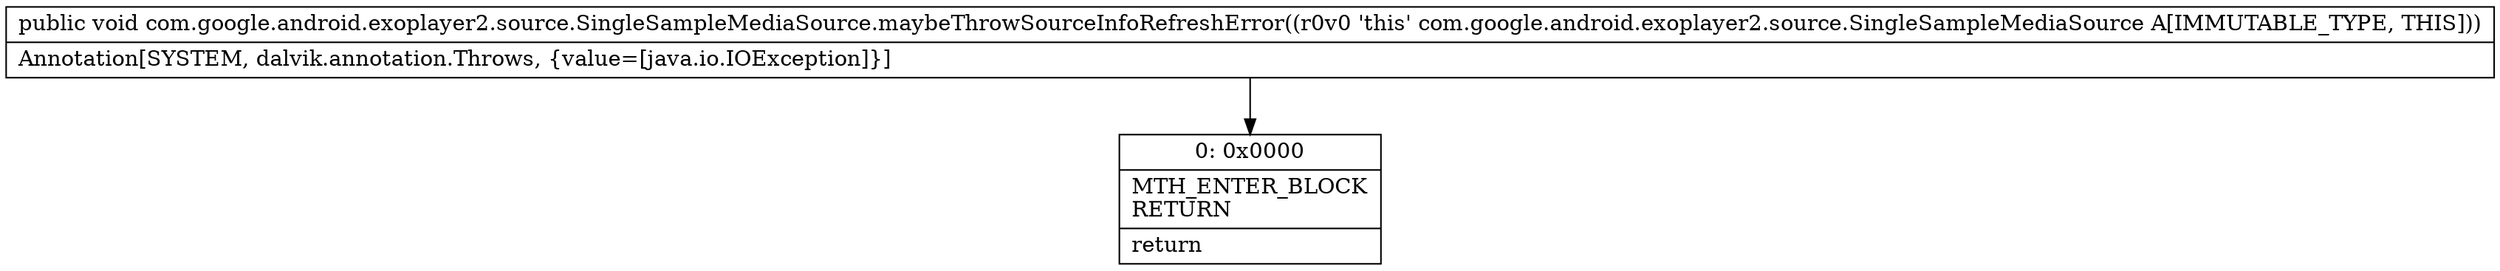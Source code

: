 digraph "CFG forcom.google.android.exoplayer2.source.SingleSampleMediaSource.maybeThrowSourceInfoRefreshError()V" {
Node_0 [shape=record,label="{0\:\ 0x0000|MTH_ENTER_BLOCK\lRETURN\l|return\l}"];
MethodNode[shape=record,label="{public void com.google.android.exoplayer2.source.SingleSampleMediaSource.maybeThrowSourceInfoRefreshError((r0v0 'this' com.google.android.exoplayer2.source.SingleSampleMediaSource A[IMMUTABLE_TYPE, THIS]))  | Annotation[SYSTEM, dalvik.annotation.Throws, \{value=[java.io.IOException]\}]\l}"];
MethodNode -> Node_0;
}

